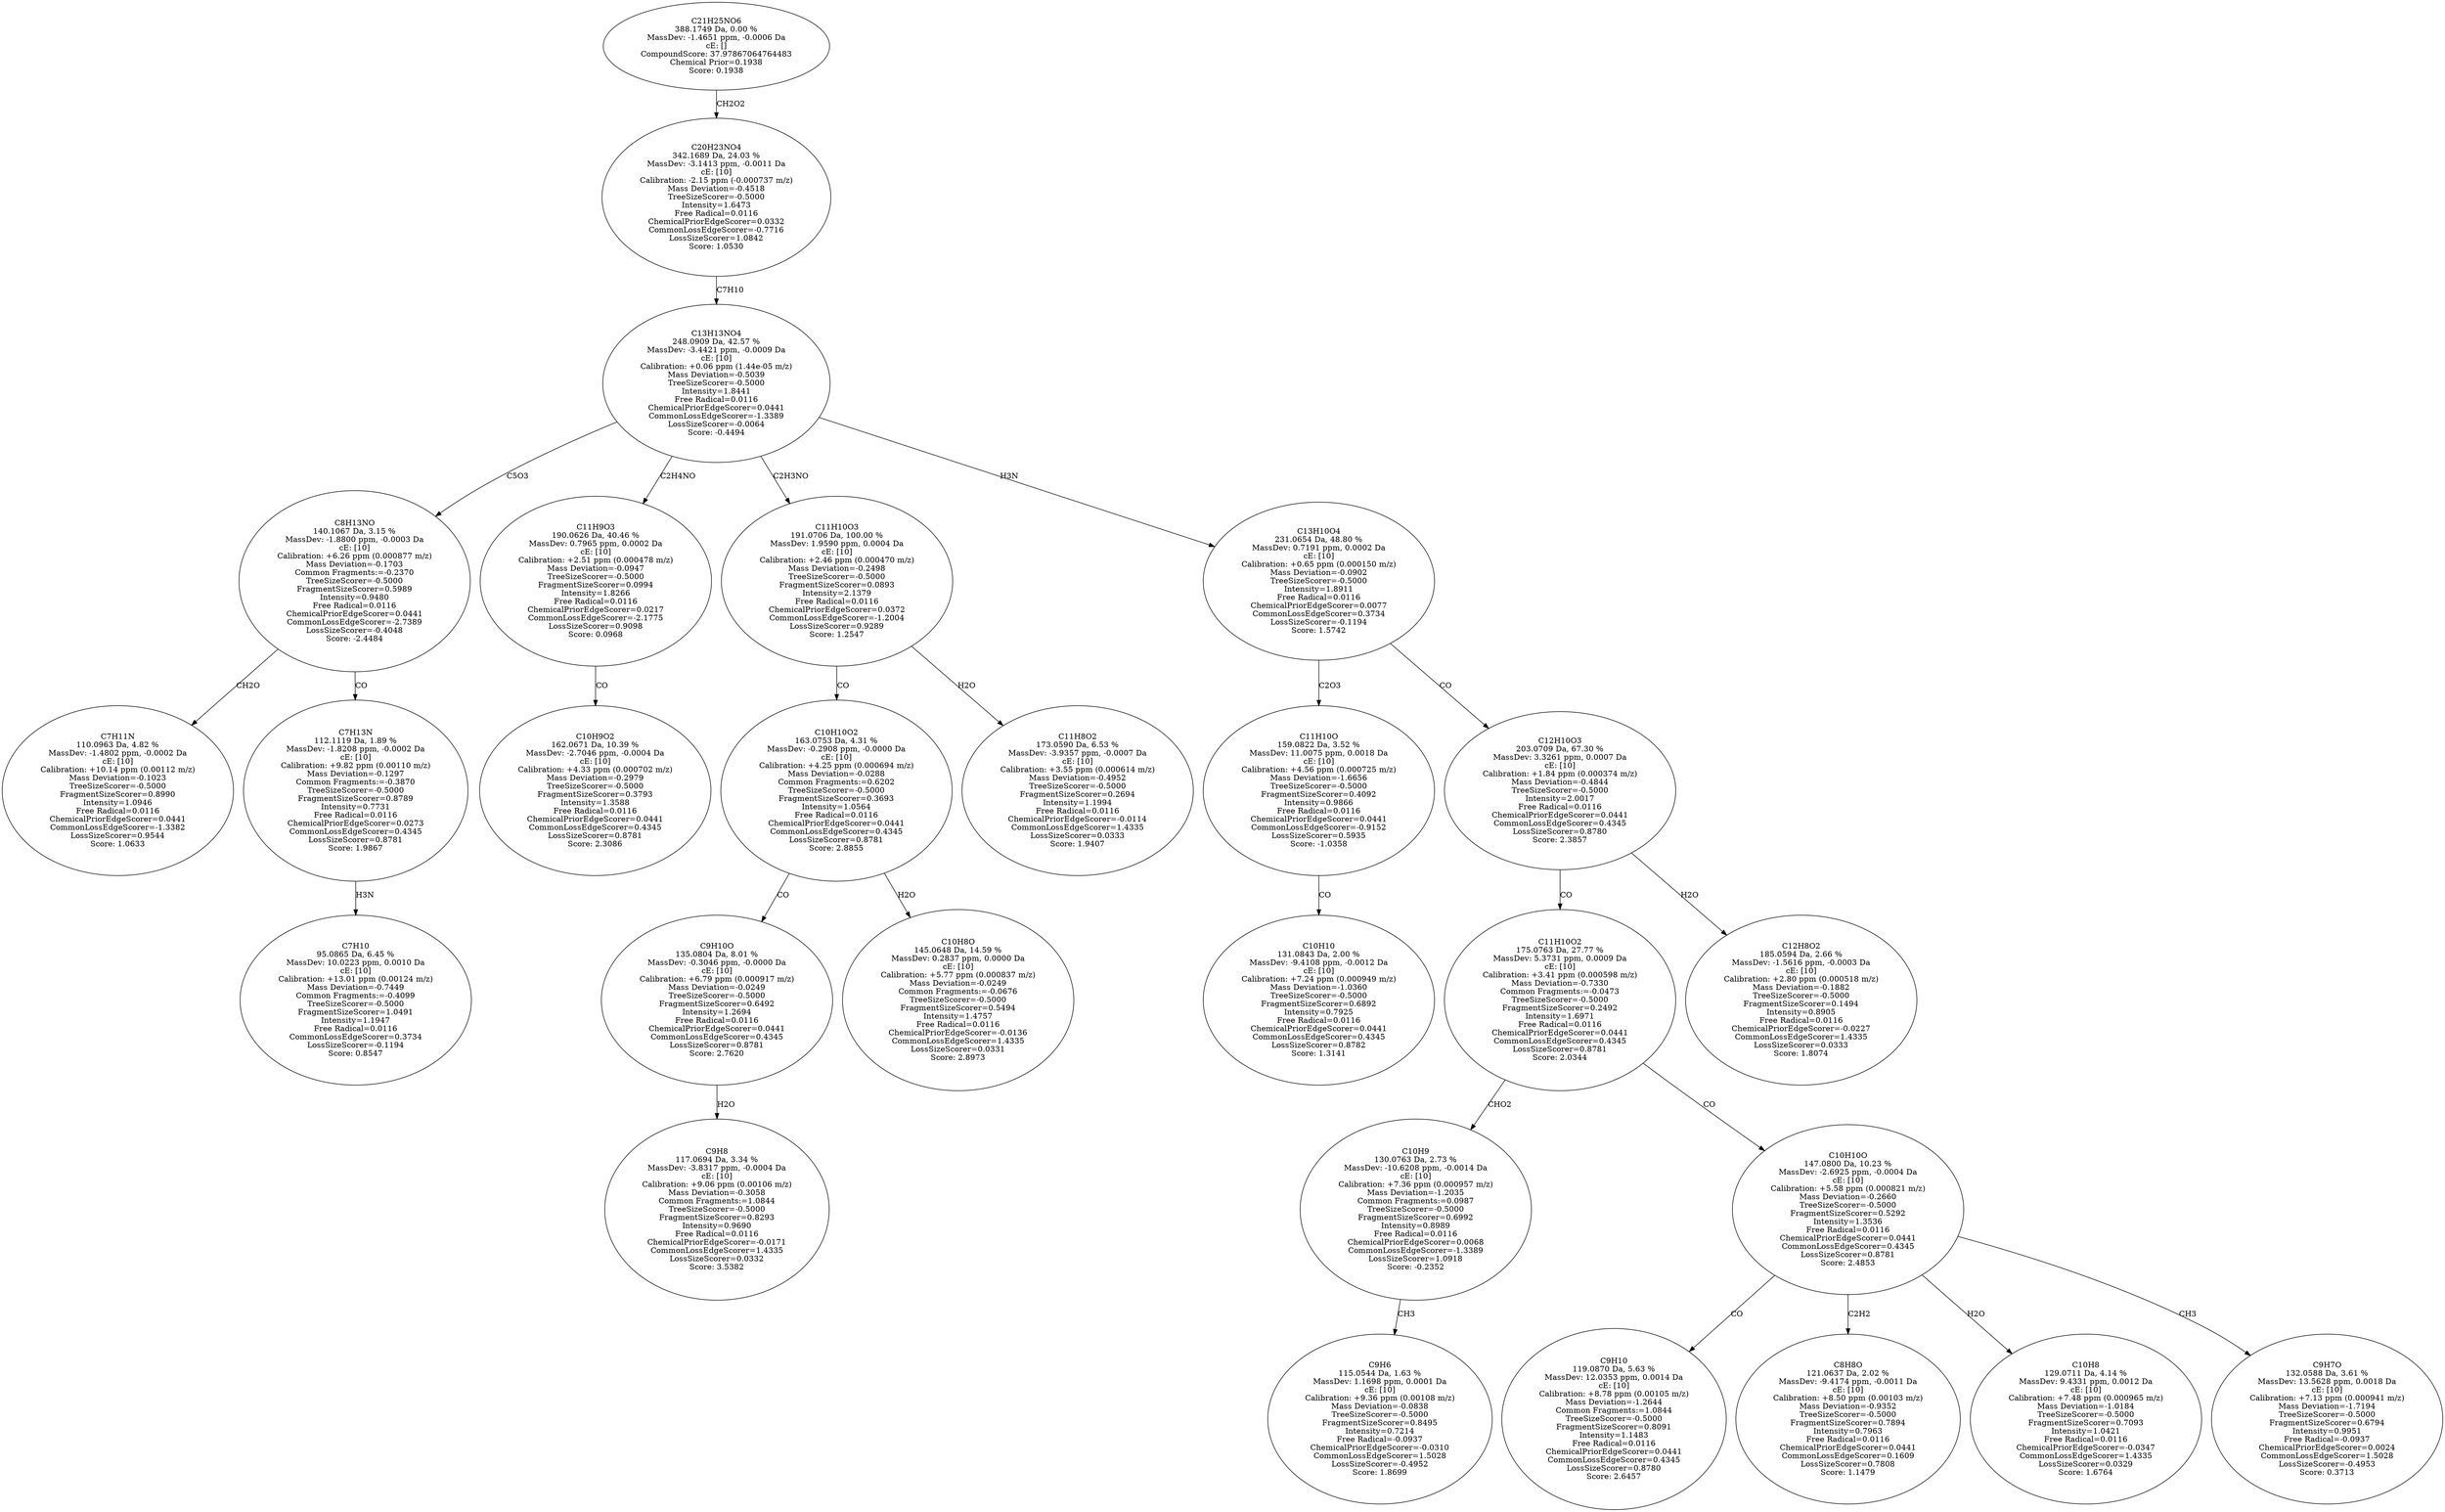 strict digraph {
v1 [label="C7H11N\n110.0963 Da, 4.82 %\nMassDev: -1.4802 ppm, -0.0002 Da\ncE: [10]\nCalibration: +10.14 ppm (0.00112 m/z)\nMass Deviation=-0.1023\nTreeSizeScorer=-0.5000\nFragmentSizeScorer=0.8990\nIntensity=1.0946\nFree Radical=0.0116\nChemicalPriorEdgeScorer=0.0441\nCommonLossEdgeScorer=-1.3382\nLossSizeScorer=0.9544\nScore: 1.0633"];
v2 [label="C7H10\n95.0865 Da, 6.45 %\nMassDev: 10.0223 ppm, 0.0010 Da\ncE: [10]\nCalibration: +13.01 ppm (0.00124 m/z)\nMass Deviation=-0.7449\nCommon Fragments:=-0.4099\nTreeSizeScorer=-0.5000\nFragmentSizeScorer=1.0491\nIntensity=1.1947\nFree Radical=0.0116\nCommonLossEdgeScorer=0.3734\nLossSizeScorer=-0.1194\nScore: 0.8547"];
v3 [label="C7H13N\n112.1119 Da, 1.89 %\nMassDev: -1.8208 ppm, -0.0002 Da\ncE: [10]\nCalibration: +9.82 ppm (0.00110 m/z)\nMass Deviation=-0.1297\nCommon Fragments:=-0.3870\nTreeSizeScorer=-0.5000\nFragmentSizeScorer=0.8789\nIntensity=0.7731\nFree Radical=0.0116\nChemicalPriorEdgeScorer=0.0273\nCommonLossEdgeScorer=0.4345\nLossSizeScorer=0.8781\nScore: 1.9867"];
v4 [label="C8H13NO\n140.1067 Da, 3.15 %\nMassDev: -1.8800 ppm, -0.0003 Da\ncE: [10]\nCalibration: +6.26 ppm (0.000877 m/z)\nMass Deviation=-0.1703\nCommon Fragments:=-0.2370\nTreeSizeScorer=-0.5000\nFragmentSizeScorer=0.5989\nIntensity=0.9480\nFree Radical=0.0116\nChemicalPriorEdgeScorer=0.0441\nCommonLossEdgeScorer=-2.7389\nLossSizeScorer=-0.4048\nScore: -2.4484"];
v5 [label="C10H9O2\n162.0671 Da, 10.39 %\nMassDev: -2.7046 ppm, -0.0004 Da\ncE: [10]\nCalibration: +4.33 ppm (0.000702 m/z)\nMass Deviation=-0.2979\nTreeSizeScorer=-0.5000\nFragmentSizeScorer=0.3793\nIntensity=1.3588\nFree Radical=0.0116\nChemicalPriorEdgeScorer=0.0441\nCommonLossEdgeScorer=0.4345\nLossSizeScorer=0.8781\nScore: 2.3086"];
v6 [label="C11H9O3\n190.0626 Da, 40.46 %\nMassDev: 0.7965 ppm, 0.0002 Da\ncE: [10]\nCalibration: +2.51 ppm (0.000478 m/z)\nMass Deviation=-0.0947\nTreeSizeScorer=-0.5000\nFragmentSizeScorer=0.0994\nIntensity=1.8266\nFree Radical=0.0116\nChemicalPriorEdgeScorer=0.0217\nCommonLossEdgeScorer=-2.1775\nLossSizeScorer=0.9098\nScore: 0.0968"];
v7 [label="C9H8\n117.0694 Da, 3.34 %\nMassDev: -3.8317 ppm, -0.0004 Da\ncE: [10]\nCalibration: +9.06 ppm (0.00106 m/z)\nMass Deviation=-0.3058\nCommon Fragments:=1.0844\nTreeSizeScorer=-0.5000\nFragmentSizeScorer=0.8293\nIntensity=0.9690\nFree Radical=0.0116\nChemicalPriorEdgeScorer=-0.0171\nCommonLossEdgeScorer=1.4335\nLossSizeScorer=0.0332\nScore: 3.5382"];
v8 [label="C9H10O\n135.0804 Da, 8.01 %\nMassDev: -0.3046 ppm, -0.0000 Da\ncE: [10]\nCalibration: +6.79 ppm (0.000917 m/z)\nMass Deviation=-0.0249\nTreeSizeScorer=-0.5000\nFragmentSizeScorer=0.6492\nIntensity=1.2694\nFree Radical=0.0116\nChemicalPriorEdgeScorer=0.0441\nCommonLossEdgeScorer=0.4345\nLossSizeScorer=0.8781\nScore: 2.7620"];
v9 [label="C10H8O\n145.0648 Da, 14.59 %\nMassDev: 0.2837 ppm, 0.0000 Da\ncE: [10]\nCalibration: +5.77 ppm (0.000837 m/z)\nMass Deviation=-0.0249\nCommon Fragments:=-0.0676\nTreeSizeScorer=-0.5000\nFragmentSizeScorer=0.5494\nIntensity=1.4757\nFree Radical=0.0116\nChemicalPriorEdgeScorer=-0.0136\nCommonLossEdgeScorer=1.4335\nLossSizeScorer=0.0331\nScore: 2.8973"];
v10 [label="C10H10O2\n163.0753 Da, 4.31 %\nMassDev: -0.2908 ppm, -0.0000 Da\ncE: [10]\nCalibration: +4.25 ppm (0.000694 m/z)\nMass Deviation=-0.0288\nCommon Fragments:=0.6202\nTreeSizeScorer=-0.5000\nFragmentSizeScorer=0.3693\nIntensity=1.0564\nFree Radical=0.0116\nChemicalPriorEdgeScorer=0.0441\nCommonLossEdgeScorer=0.4345\nLossSizeScorer=0.8781\nScore: 2.8855"];
v11 [label="C11H8O2\n173.0590 Da, 6.53 %\nMassDev: -3.9357 ppm, -0.0007 Da\ncE: [10]\nCalibration: +3.55 ppm (0.000614 m/z)\nMass Deviation=-0.4952\nTreeSizeScorer=-0.5000\nFragmentSizeScorer=0.2694\nIntensity=1.1994\nFree Radical=0.0116\nChemicalPriorEdgeScorer=-0.0114\nCommonLossEdgeScorer=1.4335\nLossSizeScorer=0.0333\nScore: 1.9407"];
v12 [label="C11H10O3\n191.0706 Da, 100.00 %\nMassDev: 1.9590 ppm, 0.0004 Da\ncE: [10]\nCalibration: +2.46 ppm (0.000470 m/z)\nMass Deviation=-0.2498\nTreeSizeScorer=-0.5000\nFragmentSizeScorer=0.0893\nIntensity=2.1379\nFree Radical=0.0116\nChemicalPriorEdgeScorer=0.0372\nCommonLossEdgeScorer=-1.2004\nLossSizeScorer=0.9289\nScore: 1.2547"];
v13 [label="C10H10\n131.0843 Da, 2.00 %\nMassDev: -9.4108 ppm, -0.0012 Da\ncE: [10]\nCalibration: +7.24 ppm (0.000949 m/z)\nMass Deviation=-1.0360\nTreeSizeScorer=-0.5000\nFragmentSizeScorer=0.6892\nIntensity=0.7925\nFree Radical=0.0116\nChemicalPriorEdgeScorer=0.0441\nCommonLossEdgeScorer=0.4345\nLossSizeScorer=0.8782\nScore: 1.3141"];
v14 [label="C11H10O\n159.0822 Da, 3.52 %\nMassDev: 11.0075 ppm, 0.0018 Da\ncE: [10]\nCalibration: +4.56 ppm (0.000725 m/z)\nMass Deviation=-1.6656\nTreeSizeScorer=-0.5000\nFragmentSizeScorer=0.4092\nIntensity=0.9866\nFree Radical=0.0116\nChemicalPriorEdgeScorer=0.0441\nCommonLossEdgeScorer=-0.9152\nLossSizeScorer=0.5935\nScore: -1.0358"];
v15 [label="C9H6\n115.0544 Da, 1.63 %\nMassDev: 1.1698 ppm, 0.0001 Da\ncE: [10]\nCalibration: +9.36 ppm (0.00108 m/z)\nMass Deviation=-0.0838\nTreeSizeScorer=-0.5000\nFragmentSizeScorer=0.8495\nIntensity=0.7214\nFree Radical=-0.0937\nChemicalPriorEdgeScorer=-0.0310\nCommonLossEdgeScorer=1.5028\nLossSizeScorer=-0.4952\nScore: 1.8699"];
v16 [label="C10H9\n130.0763 Da, 2.73 %\nMassDev: -10.6208 ppm, -0.0014 Da\ncE: [10]\nCalibration: +7.36 ppm (0.000957 m/z)\nMass Deviation=-1.2035\nCommon Fragments:=0.0987\nTreeSizeScorer=-0.5000\nFragmentSizeScorer=0.6992\nIntensity=0.8989\nFree Radical=0.0116\nChemicalPriorEdgeScorer=0.0068\nCommonLossEdgeScorer=-1.3389\nLossSizeScorer=1.0918\nScore: -0.2352"];
v17 [label="C9H10\n119.0870 Da, 5.63 %\nMassDev: 12.0353 ppm, 0.0014 Da\ncE: [10]\nCalibration: +8.78 ppm (0.00105 m/z)\nMass Deviation=-1.2644\nCommon Fragments:=1.0844\nTreeSizeScorer=-0.5000\nFragmentSizeScorer=0.8091\nIntensity=1.1483\nFree Radical=0.0116\nChemicalPriorEdgeScorer=0.0441\nCommonLossEdgeScorer=0.4345\nLossSizeScorer=0.8780\nScore: 2.6457"];
v18 [label="C8H8O\n121.0637 Da, 2.02 %\nMassDev: -9.4174 ppm, -0.0011 Da\ncE: [10]\nCalibration: +8.50 ppm (0.00103 m/z)\nMass Deviation=-0.9352\nTreeSizeScorer=-0.5000\nFragmentSizeScorer=0.7894\nIntensity=0.7963\nFree Radical=0.0116\nChemicalPriorEdgeScorer=0.0441\nCommonLossEdgeScorer=0.1609\nLossSizeScorer=0.7808\nScore: 1.1479"];
v19 [label="C10H8\n129.0711 Da, 4.14 %\nMassDev: 9.4331 ppm, 0.0012 Da\ncE: [10]\nCalibration: +7.48 ppm (0.000965 m/z)\nMass Deviation=-1.0184\nTreeSizeScorer=-0.5000\nFragmentSizeScorer=0.7093\nIntensity=1.0421\nFree Radical=0.0116\nChemicalPriorEdgeScorer=-0.0347\nCommonLossEdgeScorer=1.4335\nLossSizeScorer=0.0329\nScore: 1.6764"];
v20 [label="C9H7O\n132.0588 Da, 3.61 %\nMassDev: 13.5628 ppm, 0.0018 Da\ncE: [10]\nCalibration: +7.13 ppm (0.000941 m/z)\nMass Deviation=-1.7194\nTreeSizeScorer=-0.5000\nFragmentSizeScorer=0.6794\nIntensity=0.9951\nFree Radical=-0.0937\nChemicalPriorEdgeScorer=0.0024\nCommonLossEdgeScorer=1.5028\nLossSizeScorer=-0.4953\nScore: 0.3713"];
v21 [label="C10H10O\n147.0800 Da, 10.23 %\nMassDev: -2.6925 ppm, -0.0004 Da\ncE: [10]\nCalibration: +5.58 ppm (0.000821 m/z)\nMass Deviation=-0.2660\nTreeSizeScorer=-0.5000\nFragmentSizeScorer=0.5292\nIntensity=1.3536\nFree Radical=0.0116\nChemicalPriorEdgeScorer=0.0441\nCommonLossEdgeScorer=0.4345\nLossSizeScorer=0.8781\nScore: 2.4853"];
v22 [label="C11H10O2\n175.0763 Da, 27.77 %\nMassDev: 5.3731 ppm, 0.0009 Da\ncE: [10]\nCalibration: +3.41 ppm (0.000598 m/z)\nMass Deviation=-0.7330\nCommon Fragments:=-0.0473\nTreeSizeScorer=-0.5000\nFragmentSizeScorer=0.2492\nIntensity=1.6971\nFree Radical=0.0116\nChemicalPriorEdgeScorer=0.0441\nCommonLossEdgeScorer=0.4345\nLossSizeScorer=0.8781\nScore: 2.0344"];
v23 [label="C12H8O2\n185.0594 Da, 2.66 %\nMassDev: -1.5616 ppm, -0.0003 Da\ncE: [10]\nCalibration: +2.80 ppm (0.000518 m/z)\nMass Deviation=-0.1882\nTreeSizeScorer=-0.5000\nFragmentSizeScorer=0.1494\nIntensity=0.8905\nFree Radical=0.0116\nChemicalPriorEdgeScorer=-0.0227\nCommonLossEdgeScorer=1.4335\nLossSizeScorer=0.0333\nScore: 1.8074"];
v24 [label="C12H10O3\n203.0709 Da, 67.30 %\nMassDev: 3.3261 ppm, 0.0007 Da\ncE: [10]\nCalibration: +1.84 ppm (0.000374 m/z)\nMass Deviation=-0.4844\nTreeSizeScorer=-0.5000\nIntensity=2.0017\nFree Radical=0.0116\nChemicalPriorEdgeScorer=0.0441\nCommonLossEdgeScorer=0.4345\nLossSizeScorer=0.8780\nScore: 2.3857"];
v25 [label="C13H10O4\n231.0654 Da, 48.80 %\nMassDev: 0.7191 ppm, 0.0002 Da\ncE: [10]\nCalibration: +0.65 ppm (0.000150 m/z)\nMass Deviation=-0.0902\nTreeSizeScorer=-0.5000\nIntensity=1.8911\nFree Radical=0.0116\nChemicalPriorEdgeScorer=0.0077\nCommonLossEdgeScorer=0.3734\nLossSizeScorer=-0.1194\nScore: 1.5742"];
v26 [label="C13H13NO4\n248.0909 Da, 42.57 %\nMassDev: -3.4421 ppm, -0.0009 Da\ncE: [10]\nCalibration: +0.06 ppm (1.44e-05 m/z)\nMass Deviation=-0.5039\nTreeSizeScorer=-0.5000\nIntensity=1.8441\nFree Radical=0.0116\nChemicalPriorEdgeScorer=0.0441\nCommonLossEdgeScorer=-1.3389\nLossSizeScorer=-0.0064\nScore: -0.4494"];
v27 [label="C20H23NO4\n342.1689 Da, 24.03 %\nMassDev: -3.1413 ppm, -0.0011 Da\ncE: [10]\nCalibration: -2.15 ppm (-0.000737 m/z)\nMass Deviation=-0.4518\nTreeSizeScorer=-0.5000\nIntensity=1.6473\nFree Radical=0.0116\nChemicalPriorEdgeScorer=0.0332\nCommonLossEdgeScorer=-0.7716\nLossSizeScorer=1.0842\nScore: 1.0530"];
v28 [label="C21H25NO6\n388.1749 Da, 0.00 %\nMassDev: -1.4651 ppm, -0.0006 Da\ncE: []\nCompoundScore: 37.97867064764483\nChemical Prior=0.1938\nScore: 0.1938"];
v4 -> v1 [label="CH2O"];
v3 -> v2 [label="H3N"];
v4 -> v3 [label="CO"];
v26 -> v4 [label="C5O3"];
v6 -> v5 [label="CO"];
v26 -> v6 [label="C2H4NO"];
v8 -> v7 [label="H2O"];
v10 -> v8 [label="CO"];
v10 -> v9 [label="H2O"];
v12 -> v10 [label="CO"];
v12 -> v11 [label="H2O"];
v26 -> v12 [label="C2H3NO"];
v14 -> v13 [label="CO"];
v25 -> v14 [label="C2O3"];
v16 -> v15 [label="CH3"];
v22 -> v16 [label="CHO2"];
v21 -> v17 [label="CO"];
v21 -> v18 [label="C2H2"];
v21 -> v19 [label="H2O"];
v21 -> v20 [label="CH3"];
v22 -> v21 [label="CO"];
v24 -> v22 [label="CO"];
v24 -> v23 [label="H2O"];
v25 -> v24 [label="CO"];
v26 -> v25 [label="H3N"];
v27 -> v26 [label="C7H10"];
v28 -> v27 [label="CH2O2"];
}